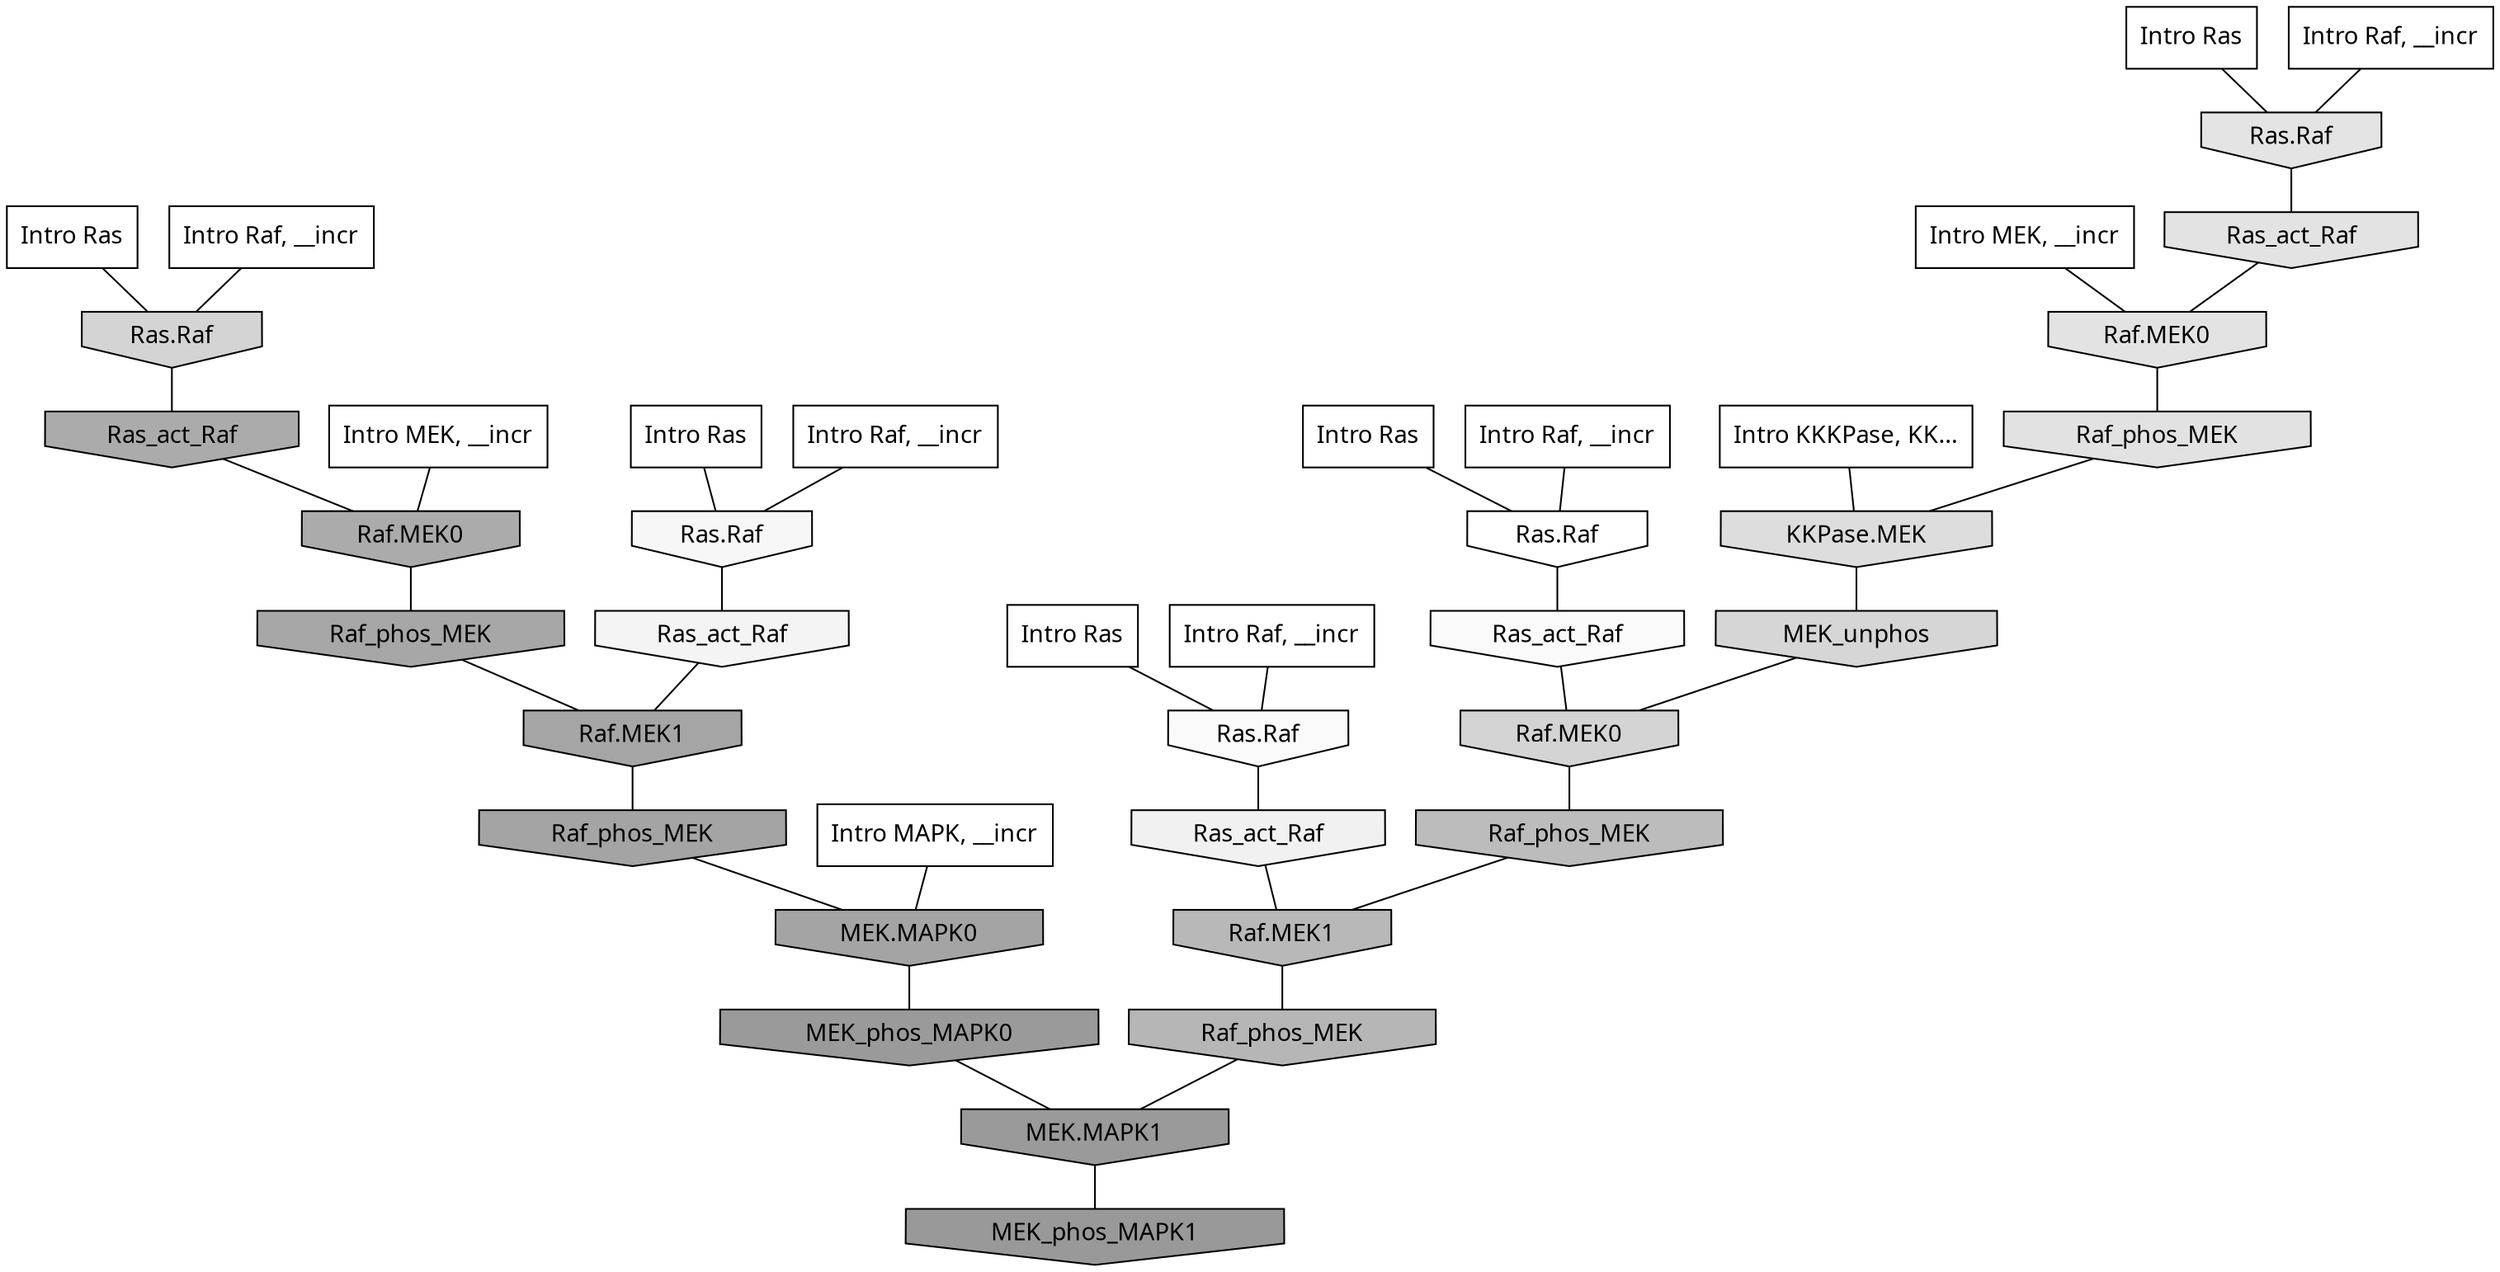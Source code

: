 digraph G{
  rankdir="TB";
  ranksep=0.30;
  node [fontname="CMU Serif"];
  edge [fontname="CMU Serif"];
  
  2 [label="Intro Ras", shape=rectangle, style=filled, fillcolor="0.000 0.000 1.000"]
  
  26 [label="Intro Ras", shape=rectangle, style=filled, fillcolor="0.000 0.000 1.000"]
  
  66 [label="Intro Ras", shape=rectangle, style=filled, fillcolor="0.000 0.000 1.000"]
  
  68 [label="Intro Ras", shape=rectangle, style=filled, fillcolor="0.000 0.000 1.000"]
  
  93 [label="Intro Ras", shape=rectangle, style=filled, fillcolor="0.000 0.000 1.000"]
  
  111 [label="Intro Raf, __incr", shape=rectangle, style=filled, fillcolor="0.000 0.000 1.000"]
  
  167 [label="Intro Raf, __incr", shape=rectangle, style=filled, fillcolor="0.000 0.000 1.000"]
  
  206 [label="Intro Raf, __incr", shape=rectangle, style=filled, fillcolor="0.000 0.000 1.000"]
  
  674 [label="Intro Raf, __incr", shape=rectangle, style=filled, fillcolor="0.000 0.000 1.000"]
  
  700 [label="Intro Raf, __incr", shape=rectangle, style=filled, fillcolor="0.000 0.000 1.000"]
  
  1543 [label="Intro MEK, __incr", shape=rectangle, style=filled, fillcolor="0.000 0.000 1.000"]
  
  1933 [label="Intro MEK, __incr", shape=rectangle, style=filled, fillcolor="0.000 0.000 1.000"]
  
  2183 [label="Intro MAPK, __incr", shape=rectangle, style=filled, fillcolor="0.000 0.000 1.000"]
  
  3195 [label="Intro KKKPase, KK...", shape=rectangle, style=filled, fillcolor="0.000 0.000 1.000"]
  
  3232 [label="Ras.Raf", shape=invhouse, style=filled, fillcolor="0.000 0.000 1.000"]
  
  3434 [label="Ras.Raf", shape=invhouse, style=filled, fillcolor="0.000 0.000 0.980"]
  
  3476 [label="Ras_act_Raf", shape=invhouse, style=filled, fillcolor="0.000 0.000 0.977"]
  
  3537 [label="Ras.Raf", shape=invhouse, style=filled, fillcolor="0.000 0.000 0.968"]
  
  3645 [label="Ras_act_Raf", shape=invhouse, style=filled, fillcolor="0.000 0.000 0.956"]
  
  3836 [label="Ras_act_Raf", shape=invhouse, style=filled, fillcolor="0.000 0.000 0.942"]
  
  4664 [label="Ras.Raf", shape=invhouse, style=filled, fillcolor="0.000 0.000 0.892"]
  
  4705 [label="Ras_act_Raf", shape=invhouse, style=filled, fillcolor="0.000 0.000 0.890"]
  
  4707 [label="Raf.MEK0", shape=invhouse, style=filled, fillcolor="0.000 0.000 0.890"]
  
  4846 [label="Raf_phos_MEK", shape=invhouse, style=filled, fillcolor="0.000 0.000 0.883"]
  
  5139 [label="KKPase.MEK", shape=invhouse, style=filled, fillcolor="0.000 0.000 0.866"]
  
  5689 [label="MEK_unphos", shape=invhouse, style=filled, fillcolor="0.000 0.000 0.837"]
  
  5842 [label="Ras.Raf", shape=invhouse, style=filled, fillcolor="0.000 0.000 0.831"]
  
  5857 [label="Raf.MEK0", shape=invhouse, style=filled, fillcolor="0.000 0.000 0.830"]
  
  8798 [label="Raf_phos_MEK", shape=invhouse, style=filled, fillcolor="0.000 0.000 0.735"]
  
  9398 [label="Raf.MEK1", shape=invhouse, style=filled, fillcolor="0.000 0.000 0.721"]
  
  9932 [label="Raf_phos_MEK", shape=invhouse, style=filled, fillcolor="0.000 0.000 0.711"]
  
  12300 [label="Ras_act_Raf", shape=invhouse, style=filled, fillcolor="0.000 0.000 0.670"]
  
  12307 [label="Raf.MEK0", shape=invhouse, style=filled, fillcolor="0.000 0.000 0.670"]
  
  13380 [label="Raf_phos_MEK", shape=invhouse, style=filled, fillcolor="0.000 0.000 0.654"]
  
  13951 [label="Raf.MEK1", shape=invhouse, style=filled, fillcolor="0.000 0.000 0.646"]
  
  14411 [label="Raf_phos_MEK", shape=invhouse, style=filled, fillcolor="0.000 0.000 0.642"]
  
  14421 [label="MEK.MAPK0", shape=invhouse, style=filled, fillcolor="0.000 0.000 0.641"]
  
  16611 [label="MEK_phos_MAPK0", shape=invhouse, style=filled, fillcolor="0.000 0.000 0.604"]
  
  16616 [label="MEK.MAPK1", shape=invhouse, style=filled, fillcolor="0.000 0.000 0.604"]
  
  16779 [label="MEK_phos_MAPK1", shape=invhouse, style=filled, fillcolor="0.000 0.000 0.600"]
  
  
  16616 -> 16779 [dir=none, color="0.000 0.000 0.000"] 
  16611 -> 16616 [dir=none, color="0.000 0.000 0.000"] 
  14421 -> 16611 [dir=none, color="0.000 0.000 0.000"] 
  14411 -> 14421 [dir=none, color="0.000 0.000 0.000"] 
  13951 -> 14411 [dir=none, color="0.000 0.000 0.000"] 
  13380 -> 13951 [dir=none, color="0.000 0.000 0.000"] 
  12307 -> 13380 [dir=none, color="0.000 0.000 0.000"] 
  12300 -> 12307 [dir=none, color="0.000 0.000 0.000"] 
  9932 -> 16616 [dir=none, color="0.000 0.000 0.000"] 
  9398 -> 9932 [dir=none, color="0.000 0.000 0.000"] 
  8798 -> 9398 [dir=none, color="0.000 0.000 0.000"] 
  5857 -> 8798 [dir=none, color="0.000 0.000 0.000"] 
  5842 -> 12300 [dir=none, color="0.000 0.000 0.000"] 
  5689 -> 5857 [dir=none, color="0.000 0.000 0.000"] 
  5139 -> 5689 [dir=none, color="0.000 0.000 0.000"] 
  4846 -> 5139 [dir=none, color="0.000 0.000 0.000"] 
  4707 -> 4846 [dir=none, color="0.000 0.000 0.000"] 
  4705 -> 4707 [dir=none, color="0.000 0.000 0.000"] 
  4664 -> 4705 [dir=none, color="0.000 0.000 0.000"] 
  3836 -> 9398 [dir=none, color="0.000 0.000 0.000"] 
  3645 -> 13951 [dir=none, color="0.000 0.000 0.000"] 
  3537 -> 3645 [dir=none, color="0.000 0.000 0.000"] 
  3476 -> 5857 [dir=none, color="0.000 0.000 0.000"] 
  3434 -> 3836 [dir=none, color="0.000 0.000 0.000"] 
  3232 -> 3476 [dir=none, color="0.000 0.000 0.000"] 
  3195 -> 5139 [dir=none, color="0.000 0.000 0.000"] 
  2183 -> 14421 [dir=none, color="0.000 0.000 0.000"] 
  1933 -> 4707 [dir=none, color="0.000 0.000 0.000"] 
  1543 -> 12307 [dir=none, color="0.000 0.000 0.000"] 
  700 -> 3232 [dir=none, color="0.000 0.000 0.000"] 
  674 -> 3537 [dir=none, color="0.000 0.000 0.000"] 
  206 -> 3434 [dir=none, color="0.000 0.000 0.000"] 
  167 -> 4664 [dir=none, color="0.000 0.000 0.000"] 
  111 -> 5842 [dir=none, color="0.000 0.000 0.000"] 
  93 -> 3537 [dir=none, color="0.000 0.000 0.000"] 
  68 -> 3232 [dir=none, color="0.000 0.000 0.000"] 
  66 -> 4664 [dir=none, color="0.000 0.000 0.000"] 
  26 -> 3434 [dir=none, color="0.000 0.000 0.000"] 
  2 -> 5842 [dir=none, color="0.000 0.000 0.000"] 
  
  }
